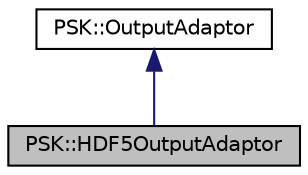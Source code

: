 digraph "PSK::HDF5OutputAdaptor"
{
 // INTERACTIVE_SVG=YES
 // LATEX_PDF_SIZE
  edge [fontname="Helvetica",fontsize="10",labelfontname="Helvetica",labelfontsize="10"];
  node [fontname="Helvetica",fontsize="10",shape=record];
  Node1 [label="PSK::HDF5OutputAdaptor",height=0.2,width=0.4,color="black", fillcolor="grey75", style="filled", fontcolor="black",tooltip=" "];
  Node2 -> Node1 [dir="back",color="midnightblue",fontsize="10",style="solid",fontname="Helvetica"];
  Node2 [label="PSK::OutputAdaptor",height=0.2,width=0.4,color="black", fillcolor="white", style="filled",URL="$d9/de9/class_p_s_k_1_1_output_adaptor.html",tooltip="!"];
}

